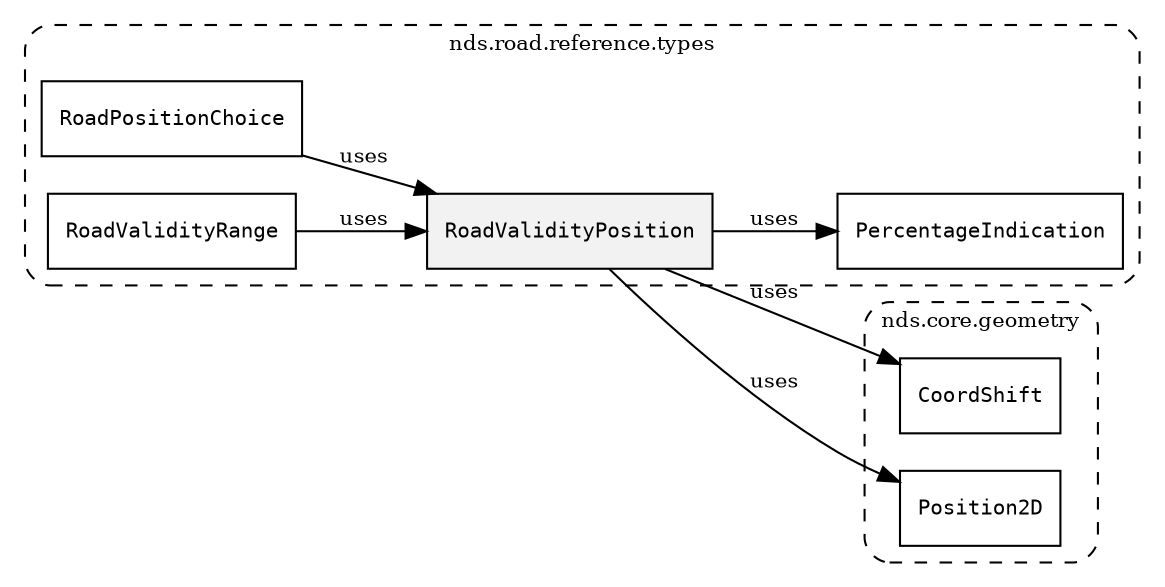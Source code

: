 /**
 * This dot file creates symbol collaboration diagram for RoadValidityPosition.
 */
digraph ZSERIO
{
    node [shape=box, fontsize=10];
    rankdir="LR";
    fontsize=10;
    tooltip="RoadValidityPosition collaboration diagram";

    subgraph "cluster_nds.road.reference.types"
    {
        style="dashed, rounded";
        label="nds.road.reference.types";
        tooltip="Package nds.road.reference.types";
        href="../../../content/packages/nds.road.reference.types.html#Package-nds-road-reference-types";
        target="_parent";

        "RoadValidityPosition" [style="filled", fillcolor="#0000000D", target="_parent", label=<<font face="monospace"><table align="center" border="0" cellspacing="0" cellpadding="0"><tr><td href="../../../content/packages/nds.road.reference.types.html#Structure-RoadValidityPosition" title="Structure defined in nds.road.reference.types">RoadValidityPosition</td></tr></table></font>>];
        "PercentageIndication" [target="_parent", label=<<font face="monospace"><table align="center" border="0" cellspacing="0" cellpadding="0"><tr><td href="../../../content/packages/nds.road.reference.types.html#Subtype-PercentageIndication" title="Subtype defined in nds.road.reference.types">PercentageIndication</td></tr></table></font>>];
        "RoadPositionChoice" [target="_parent", label=<<font face="monospace"><table align="center" border="0" cellspacing="0" cellpadding="0"><tr><td href="../../../content/packages/nds.road.reference.types.html#Choice-RoadPositionChoice" title="Choice defined in nds.road.reference.types">RoadPositionChoice</td></tr></table></font>>];
        "RoadValidityRange" [target="_parent", label=<<font face="monospace"><table align="center" border="0" cellspacing="0" cellpadding="0"><tr><td href="../../../content/packages/nds.road.reference.types.html#Structure-RoadValidityRange" title="Structure defined in nds.road.reference.types">RoadValidityRange</td></tr></table></font>>];
    }

    subgraph "cluster_nds.core.geometry"
    {
        style="dashed, rounded";
        label="nds.core.geometry";
        tooltip="Package nds.core.geometry";
        href="../../../content/packages/nds.core.geometry.html#Package-nds-core-geometry";
        target="_parent";

        "CoordShift" [target="_parent", label=<<font face="monospace"><table align="center" border="0" cellspacing="0" cellpadding="0"><tr><td href="../../../content/packages/nds.core.geometry.html#Subtype-CoordShift" title="Subtype defined in nds.core.geometry">CoordShift</td></tr></table></font>>];
        "Position2D" [target="_parent", label=<<font face="monospace"><table align="center" border="0" cellspacing="0" cellpadding="0"><tr><td href="../../../content/packages/nds.core.geometry.html#Structure-Position2D" title="Structure defined in nds.core.geometry">Position2D</td></tr></table></font>>];
    }

    "RoadValidityPosition" -> "CoordShift" [label="uses", fontsize=10];
    "RoadValidityPosition" -> "Position2D" [label="uses", fontsize=10];
    "RoadValidityPosition" -> "PercentageIndication" [label="uses", fontsize=10];
    "RoadPositionChoice" -> "RoadValidityPosition" [label="uses", fontsize=10];
    "RoadValidityRange" -> "RoadValidityPosition" [label="uses", fontsize=10];
}
